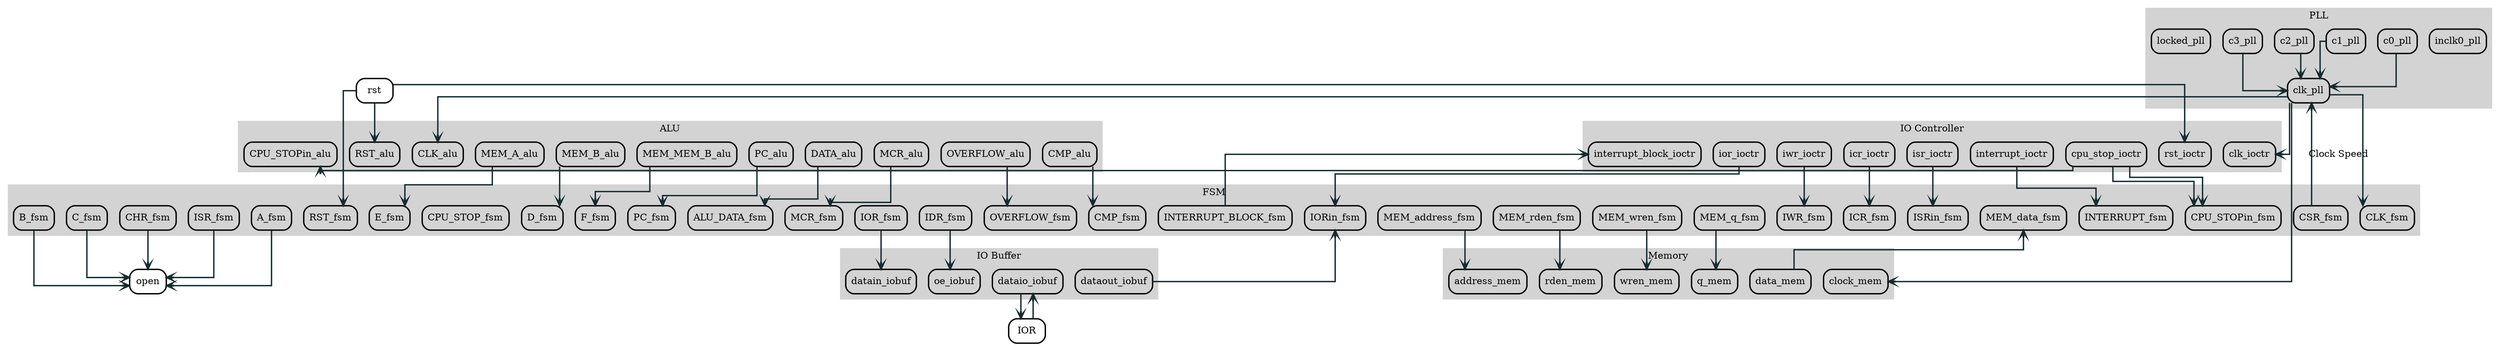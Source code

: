 digraph {
    splines=ortho;
    // concentrate=true;
    node [shape="box", style="rounded", penwidth = 2];
    edge [color="#142b30", arrowhead="vee", penwidth = 2];

    subgraph cluster_fsm {
        label="FSM";
        style=filled;
        color=lightgrey;
        CLK_fsm;
        RST_fsm;
        PC_fsm
        MCR_fsm;
        CHR_fsm;
        IWR_fsm;
        ICR_fsm;
        CSR_fsm;
        ISR_fsm;
        ISRin_fsm;
        IOR_fsm;
        IORin_fsm;
        IDR_fsm;
        ALU_DATA_fsm;
        CMP_fsm;
        A_fsm;
        B_fsm;
        C_fsm;
        D_fsm;
        E_fsm;
        F_fsm;
        INTERRUPT_BLOCK_fsm;
        INTERRUPT_fsm;
        CPU_STOP_fsm;
        OVERFLOW_fsm;
        CPU_STOPin_fsm;
        MEM_address_fsm;	
        MEM_data_fsm;	
        MEM_rden_fsm;	
        MEM_wren_fsm;	
        MEM_q_fsm;		
    }

    subgraph cluster_alu {
        label="ALU"
        style=filled;
        color=lightgrey;
        MEM_A_alu;
        MEM_B_alu;
        MEM_MEM_B_alu;
        PC_alu;
        DATA_alu;
        MCR_alu;
        OVERFLOW_alu;
        CMP_alu;
        CPU_STOPin_alu;
        CLK_alu;
        RST_alu
    }

    subgraph cluster_mem {
        style=filled;
        color=lightgrey;
        label = "Memory";
        address_mem;
        clock_mem;
        data_mem;
        rden_mem;
        wren_mem;
        q_mem;
    }

    subgraph cluster_ioctr{
        style=filled;
        color=lightgrey;
        label="IO Controller";
        clk_ioctr;
        rst_ioctr;
        interrupt_block_ioctr;
        ior_ioctr;
        iwr_ioctr;
        icr_ioctr;
        isr_ioctr;
        interrupt_ioctr;
        cpu_stop_ioctr;
    }

    subgraph cluster_iobuf{
        style=filled;
        color=lightgrey;
        label="IO Buffer";
        datain_iobuf;
        dataio_iobuf;
        dataout_iobuf;
        oe_iobuf;
    }

    subgraph cluster_pll{
        style=filled;
        color=lightgrey;
        label="PLL";
        inclk0_pll;
        c0_pll;
        c1_pll;
        c2_pll;
        c3_pll;
        clk_pll;

        c0_pll -> clk_pll;
        c1_pll -> clk_pll;
        c2_pll -> clk_pll;
        c3_pll -> clk_pll;

        locked_pll;
    }
    clk_pll -> CLK_alu;
    clk_pll -> clock_mem;
    clk_pll -> CLK_fsm;
    clk_pll -> clk_ioctr;

    rst -> RST_alu;
    rst -> RST_fsm;
    rst -> rst_ioctr;

    MEM_A_alu -> E_fsm;
    MEM_B_alu -> D_fsm;
    MEM_MEM_B_alu -> F_fsm;
    PC_alu -> PC_fsm;
    DATA_alu -> ALU_DATA_fsm;
    MCR_alu -> MCR_fsm;
    OVERFLOW_alu -> OVERFLOW_fsm;
    CMP_alu -> CMP_fsm;
    cpu_stop_ioctr -> CPU_STOPin_alu;
    cpu_stop_ioctr -> CPU_STOPin_fsm;
    
    MEM_address_fsm -> address_mem;
    data_mem -> MEM_data_fsm;
    MEM_rden_fsm -> rden_mem;
    MEM_wren_fsm -> wren_mem;
    MEM_q_fsm -> q_mem;
    
    IOR_fsm -> datain_iobuf;
    dataio_iobuf -> IOR;
    IOR -> dataio_iobuf;
    dataout_iobuf -> IORin_fsm;
    IDR_fsm -> oe_iobuf;

    INTERRUPT_BLOCK_fsm -> interrupt_block_ioctr;
    ior_ioctr -> IORin_fsm;
    iwr_ioctr -> IWR_fsm;
    icr_ioctr -> ICR_fsm;
    isr_ioctr -> ISRin_fsm;
    interrupt_ioctr -> INTERRUPT_fsm;
    cpu_stop_ioctr -> CPU_STOPin_fsm;

    A_fsm -> open;
    B_fsm -> open;
    C_fsm -> open;
    ISR_fsm -> open;
    CHR_fsm -> open;

    CSR_fsm -> clk_pll [label="Clock Speed"];
}
